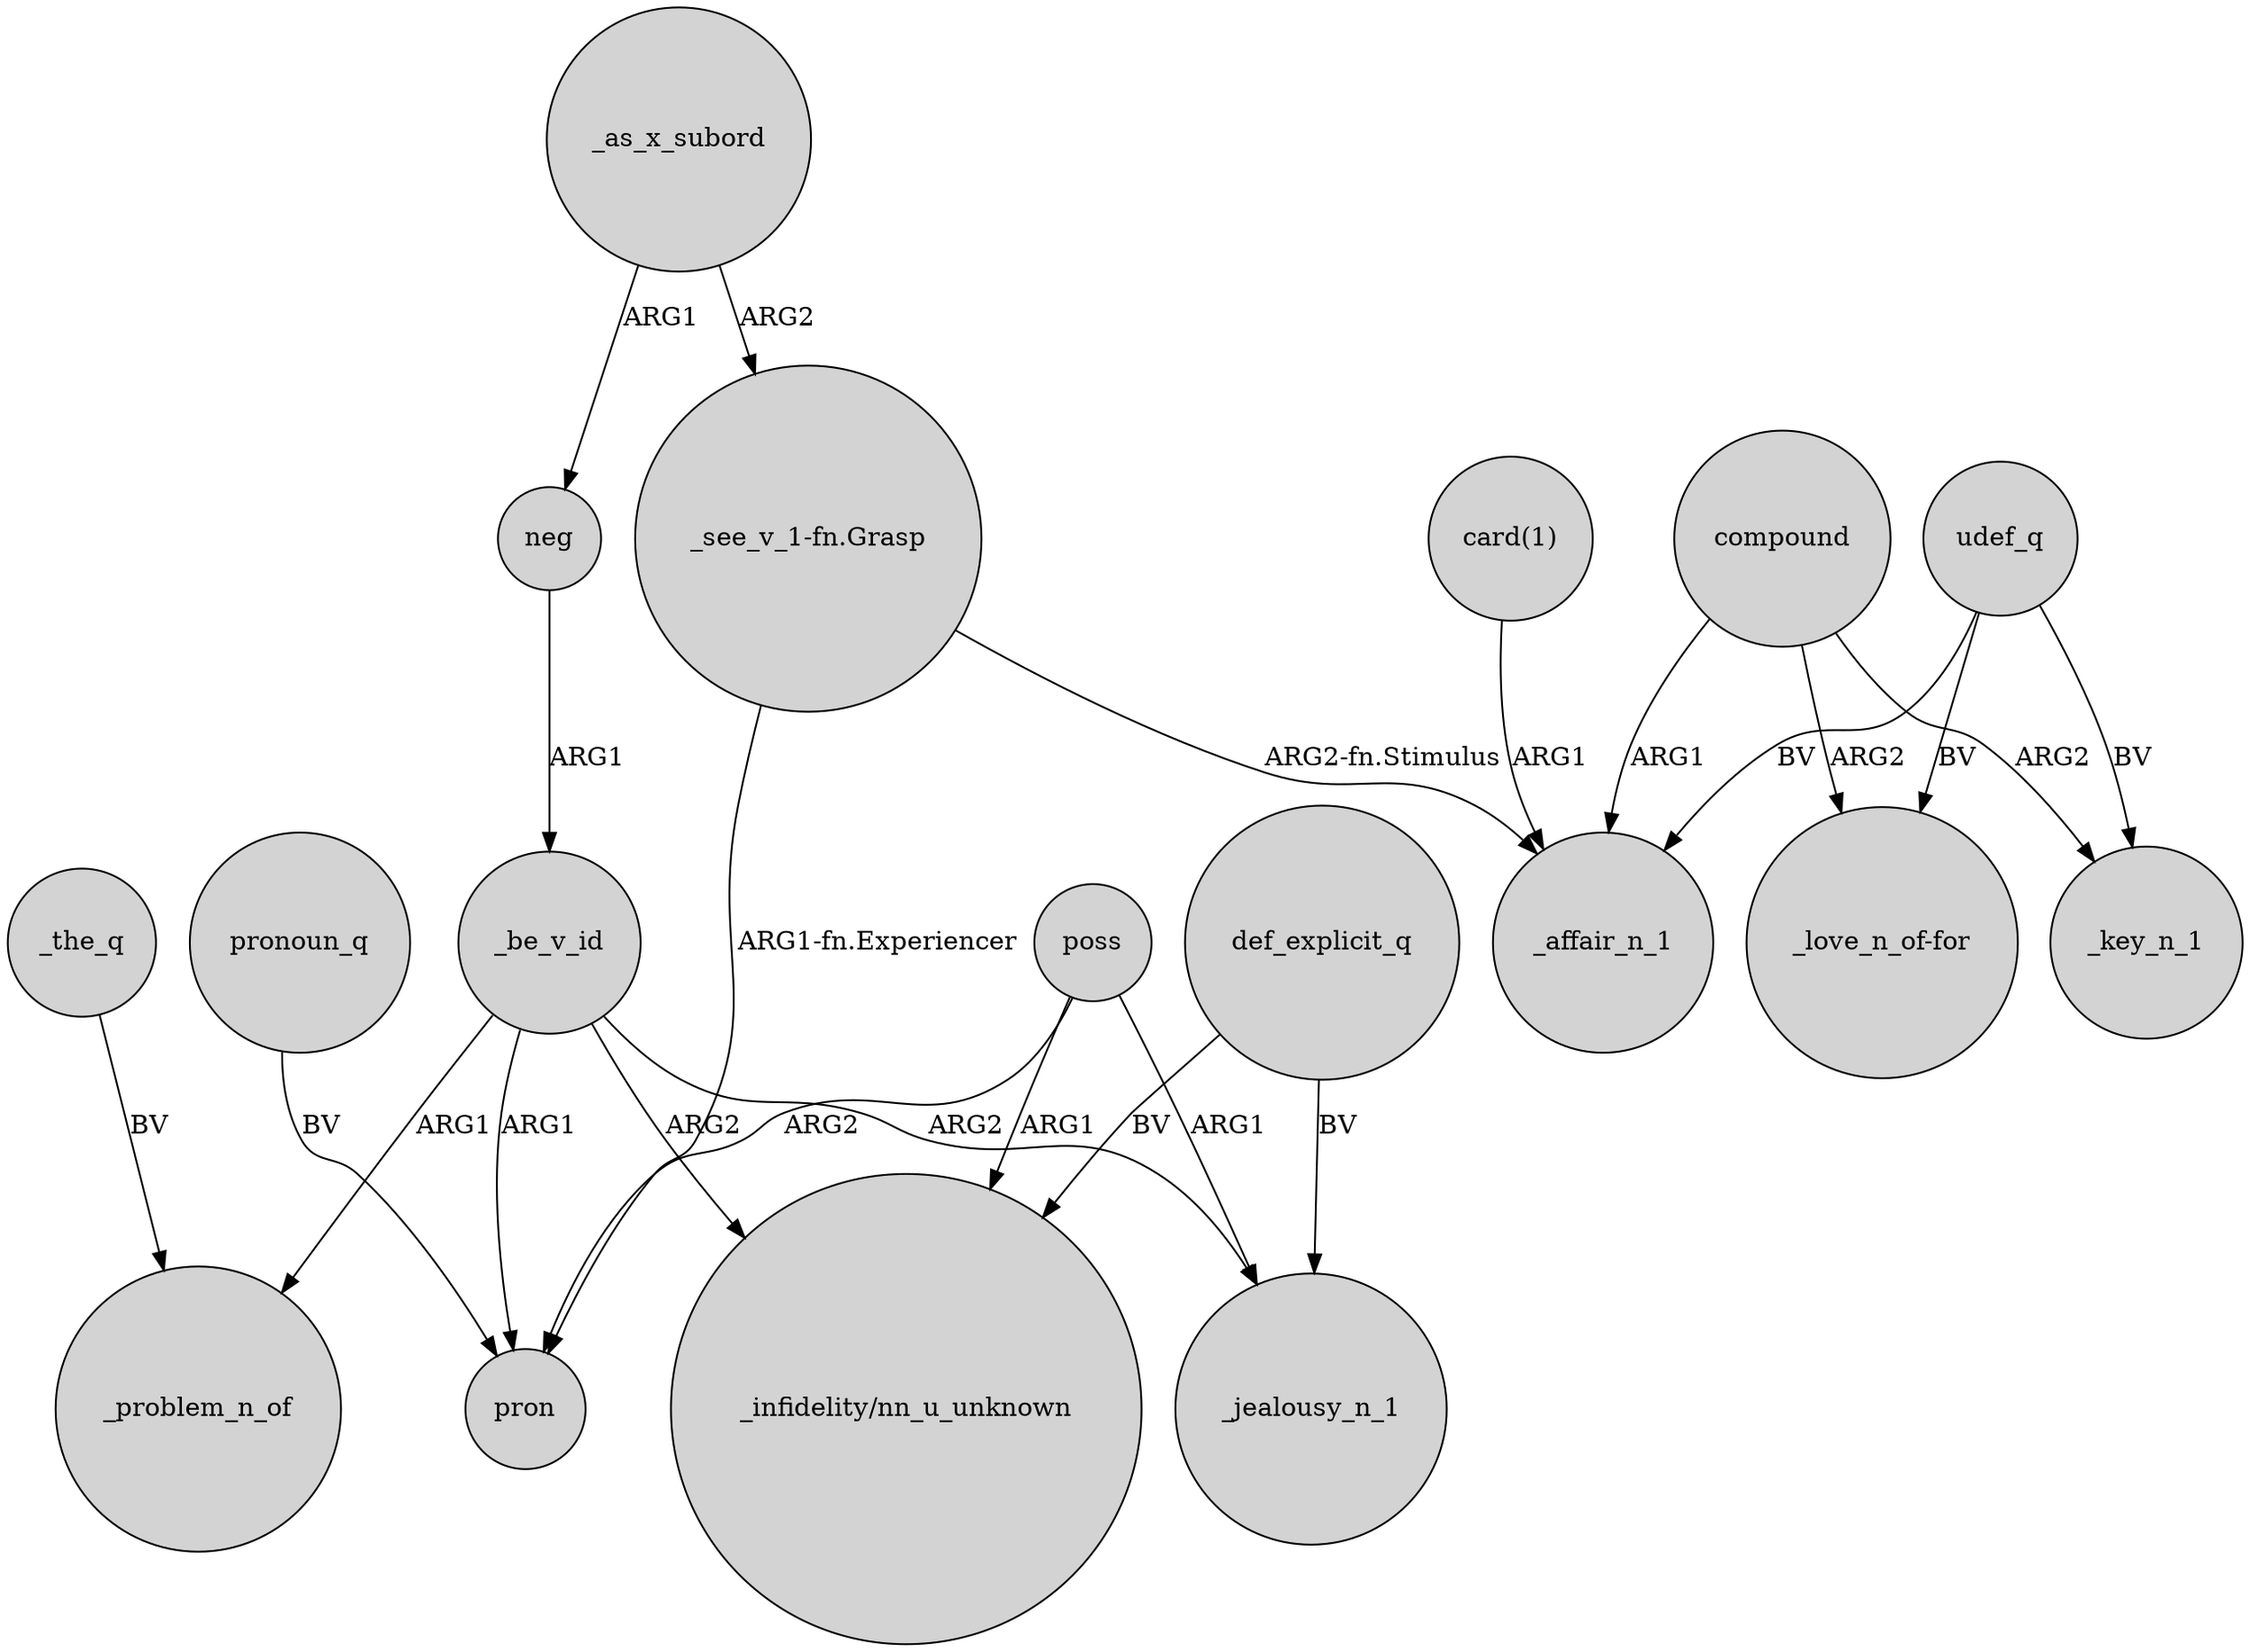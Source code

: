 digraph {
	node [shape=circle style=filled]
	_as_x_subord -> "_see_v_1-fn.Grasp" [label=ARG2]
	compound -> _key_n_1 [label=ARG2]
	poss -> pron [label=ARG2]
	udef_q -> _key_n_1 [label=BV]
	def_explicit_q -> "_infidelity/nn_u_unknown" [label=BV]
	udef_q -> _affair_n_1 [label=BV]
	_the_q -> _problem_n_of [label=BV]
	poss -> "_infidelity/nn_u_unknown" [label=ARG1]
	"_see_v_1-fn.Grasp" -> _affair_n_1 [label="ARG2-fn.Stimulus"]
	_as_x_subord -> neg [label=ARG1]
	_be_v_id -> _jealousy_n_1 [label=ARG2]
	_be_v_id -> pron [label=ARG1]
	pronoun_q -> pron [label=BV]
	poss -> _jealousy_n_1 [label=ARG1]
	def_explicit_q -> _jealousy_n_1 [label=BV]
	neg -> _be_v_id [label=ARG1]
	compound -> _affair_n_1 [label=ARG1]
	"_see_v_1-fn.Grasp" -> pron [label="ARG1-fn.Experiencer"]
	_be_v_id -> _problem_n_of [label=ARG1]
	"card(1)" -> _affair_n_1 [label=ARG1]
	compound -> "_love_n_of-for" [label=ARG2]
	udef_q -> "_love_n_of-for" [label=BV]
	_be_v_id -> "_infidelity/nn_u_unknown" [label=ARG2]
}
